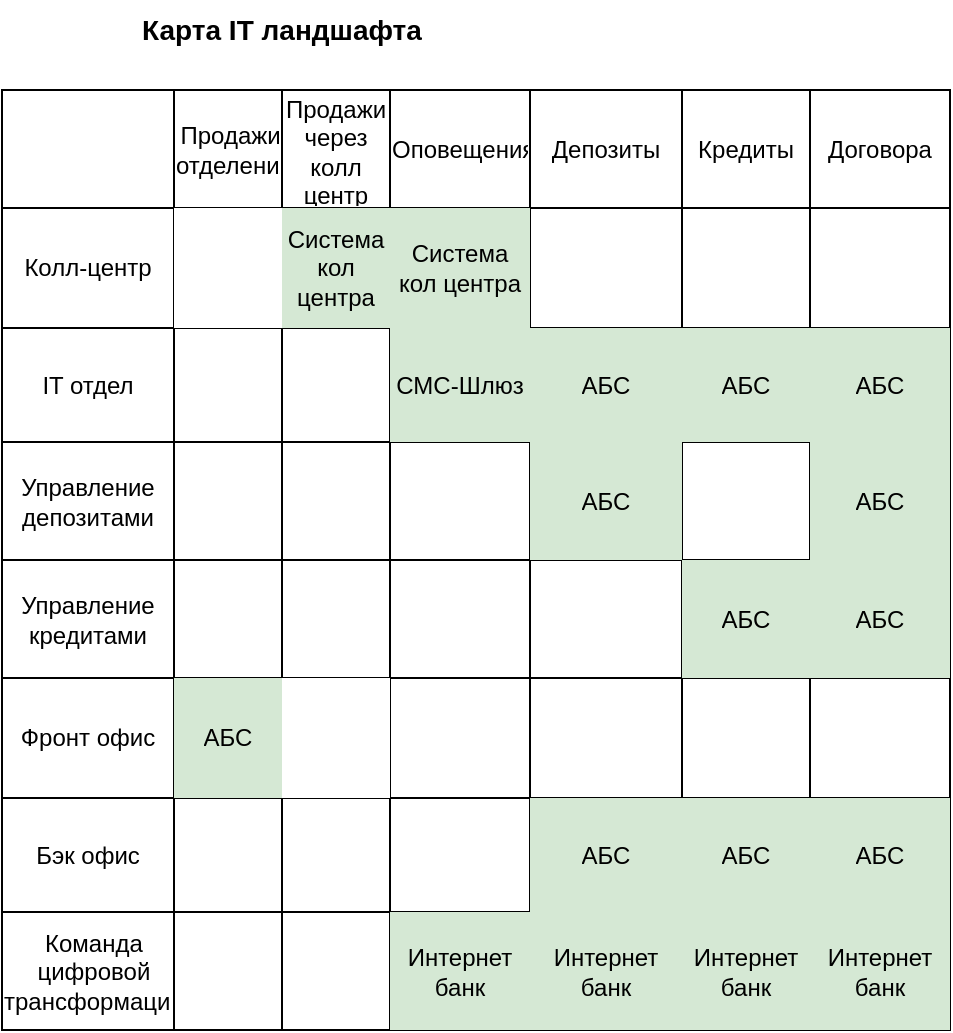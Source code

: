 <mxfile version="27.0.5">
  <diagram name="Схема интеграции" id="joljWPML61g3DUGNrLvl">
    <mxGraphModel dx="1213" dy="828" grid="1" gridSize="10" guides="1" tooltips="1" connect="1" arrows="1" fold="1" page="1" pageScale="1" pageWidth="827" pageHeight="1169" math="0" shadow="0">
      <root>
        <mxCell id="0" />
        <mxCell id="1" parent="0" />
        <mxCell id="o7a6WKUjt4OSrQSUETij-34" value="" style="shape=table;startSize=0;container=1;collapsible=0;childLayout=tableLayout;" parent="1" vertex="1">
          <mxGeometry x="170" y="115" width="474" height="470" as="geometry" />
        </mxCell>
        <mxCell id="o7a6WKUjt4OSrQSUETij-35" value="" style="shape=tableRow;horizontal=0;startSize=0;swimlaneHead=0;swimlaneBody=0;strokeColor=inherit;top=0;left=0;bottom=0;right=0;collapsible=0;dropTarget=0;fillColor=none;points=[[0,0.5],[1,0.5]];portConstraint=eastwest;" parent="o7a6WKUjt4OSrQSUETij-34" vertex="1">
          <mxGeometry width="474" height="59" as="geometry" />
        </mxCell>
        <mxCell id="o7a6WKUjt4OSrQSUETij-36" value="" style="shape=partialRectangle;html=1;whiteSpace=wrap;connectable=0;strokeColor=inherit;overflow=hidden;fillColor=none;top=0;left=0;bottom=0;right=0;pointerEvents=1;" parent="o7a6WKUjt4OSrQSUETij-35" vertex="1">
          <mxGeometry width="86" height="59" as="geometry">
            <mxRectangle width="86" height="59" as="alternateBounds" />
          </mxGeometry>
        </mxCell>
        <mxCell id="sP7LHB1IoQhktBMtYX6O-1" value="Продажи в отделениях" style="shape=partialRectangle;html=1;whiteSpace=wrap;connectable=0;strokeColor=inherit;overflow=hidden;fillColor=none;top=0;left=0;bottom=0;right=0;pointerEvents=1;" parent="o7a6WKUjt4OSrQSUETij-35" vertex="1">
          <mxGeometry x="86" width="54" height="59" as="geometry">
            <mxRectangle width="54" height="59" as="alternateBounds" />
          </mxGeometry>
        </mxCell>
        <mxCell id="o7a6WKUjt4OSrQSUETij-37" value="Продажи через колл центр" style="shape=partialRectangle;html=1;whiteSpace=wrap;connectable=0;strokeColor=inherit;overflow=hidden;fillColor=none;top=0;left=0;bottom=0;right=0;pointerEvents=1;" parent="o7a6WKUjt4OSrQSUETij-35" vertex="1">
          <mxGeometry x="140" width="54" height="59" as="geometry">
            <mxRectangle width="54" height="59" as="alternateBounds" />
          </mxGeometry>
        </mxCell>
        <mxCell id="o7a6WKUjt4OSrQSUETij-38" value="Оповещения" style="shape=partialRectangle;html=1;whiteSpace=wrap;connectable=0;strokeColor=inherit;overflow=hidden;fillColor=none;top=0;left=0;bottom=0;right=0;pointerEvents=1;" parent="o7a6WKUjt4OSrQSUETij-35" vertex="1">
          <mxGeometry x="194" width="70" height="59" as="geometry">
            <mxRectangle width="70" height="59" as="alternateBounds" />
          </mxGeometry>
        </mxCell>
        <mxCell id="o7a6WKUjt4OSrQSUETij-39" value="Депозиты" style="shape=partialRectangle;html=1;whiteSpace=wrap;connectable=0;strokeColor=inherit;overflow=hidden;fillColor=none;top=0;left=0;bottom=0;right=0;pointerEvents=1;" parent="o7a6WKUjt4OSrQSUETij-35" vertex="1">
          <mxGeometry x="264" width="76" height="59" as="geometry">
            <mxRectangle width="76" height="59" as="alternateBounds" />
          </mxGeometry>
        </mxCell>
        <mxCell id="o7a6WKUjt4OSrQSUETij-40" value="Кредиты" style="shape=partialRectangle;html=1;whiteSpace=wrap;connectable=0;strokeColor=inherit;overflow=hidden;fillColor=none;top=0;left=0;bottom=0;right=0;pointerEvents=1;" parent="o7a6WKUjt4OSrQSUETij-35" vertex="1">
          <mxGeometry x="340" width="64" height="59" as="geometry">
            <mxRectangle width="64" height="59" as="alternateBounds" />
          </mxGeometry>
        </mxCell>
        <mxCell id="o7a6WKUjt4OSrQSUETij-41" value="Договора" style="shape=partialRectangle;html=1;whiteSpace=wrap;connectable=0;strokeColor=inherit;overflow=hidden;fillColor=none;top=0;left=0;bottom=0;right=0;pointerEvents=1;" parent="o7a6WKUjt4OSrQSUETij-35" vertex="1">
          <mxGeometry x="404" width="70" height="59" as="geometry">
            <mxRectangle width="70" height="59" as="alternateBounds" />
          </mxGeometry>
        </mxCell>
        <mxCell id="o7a6WKUjt4OSrQSUETij-42" value="" style="shape=tableRow;horizontal=0;startSize=0;swimlaneHead=0;swimlaneBody=0;strokeColor=inherit;top=0;left=0;bottom=0;right=0;collapsible=0;dropTarget=0;fillColor=none;points=[[0,0.5],[1,0.5]];portConstraint=eastwest;" parent="o7a6WKUjt4OSrQSUETij-34" vertex="1">
          <mxGeometry y="59" width="474" height="60" as="geometry" />
        </mxCell>
        <mxCell id="o7a6WKUjt4OSrQSUETij-43" value="Колл-центр" style="shape=partialRectangle;html=1;whiteSpace=wrap;connectable=0;strokeColor=inherit;overflow=hidden;fillColor=none;top=0;left=0;bottom=0;right=0;pointerEvents=1;" parent="o7a6WKUjt4OSrQSUETij-42" vertex="1">
          <mxGeometry width="86" height="60" as="geometry">
            <mxRectangle width="86" height="60" as="alternateBounds" />
          </mxGeometry>
        </mxCell>
        <mxCell id="sP7LHB1IoQhktBMtYX6O-2" style="shape=partialRectangle;html=1;whiteSpace=wrap;connectable=0;overflow=hidden;top=0;left=0;bottom=0;right=0;pointerEvents=1;" parent="o7a6WKUjt4OSrQSUETij-42" vertex="1">
          <mxGeometry x="86" width="54" height="60" as="geometry">
            <mxRectangle width="54" height="60" as="alternateBounds" />
          </mxGeometry>
        </mxCell>
        <mxCell id="o7a6WKUjt4OSrQSUETij-44" value="Система кол центра" style="shape=partialRectangle;html=1;whiteSpace=wrap;connectable=0;strokeColor=#82b366;overflow=hidden;fillColor=#d5e8d4;top=0;left=0;bottom=0;right=0;pointerEvents=1;" parent="o7a6WKUjt4OSrQSUETij-42" vertex="1">
          <mxGeometry x="140" width="54" height="60" as="geometry">
            <mxRectangle width="54" height="60" as="alternateBounds" />
          </mxGeometry>
        </mxCell>
        <mxCell id="o7a6WKUjt4OSrQSUETij-45" value="Система кол центра" style="shape=partialRectangle;html=1;whiteSpace=wrap;connectable=0;strokeColor=#82b366;overflow=hidden;fillColor=#d5e8d4;top=0;left=0;bottom=0;right=0;pointerEvents=1;" parent="o7a6WKUjt4OSrQSUETij-42" vertex="1">
          <mxGeometry x="194" width="70" height="60" as="geometry">
            <mxRectangle width="70" height="60" as="alternateBounds" />
          </mxGeometry>
        </mxCell>
        <mxCell id="o7a6WKUjt4OSrQSUETij-46" value="" style="shape=partialRectangle;html=1;whiteSpace=wrap;connectable=0;strokeColor=inherit;overflow=hidden;fillColor=none;top=0;left=0;bottom=0;right=0;pointerEvents=1;" parent="o7a6WKUjt4OSrQSUETij-42" vertex="1">
          <mxGeometry x="264" width="76" height="60" as="geometry">
            <mxRectangle width="76" height="60" as="alternateBounds" />
          </mxGeometry>
        </mxCell>
        <mxCell id="o7a6WKUjt4OSrQSUETij-47" value="" style="shape=partialRectangle;html=1;whiteSpace=wrap;connectable=0;strokeColor=inherit;overflow=hidden;fillColor=none;top=0;left=0;bottom=0;right=0;pointerEvents=1;" parent="o7a6WKUjt4OSrQSUETij-42" vertex="1">
          <mxGeometry x="340" width="64" height="60" as="geometry">
            <mxRectangle width="64" height="60" as="alternateBounds" />
          </mxGeometry>
        </mxCell>
        <mxCell id="o7a6WKUjt4OSrQSUETij-48" value="" style="shape=partialRectangle;html=1;whiteSpace=wrap;connectable=0;strokeColor=inherit;overflow=hidden;fillColor=none;top=0;left=0;bottom=0;right=0;pointerEvents=1;" parent="o7a6WKUjt4OSrQSUETij-42" vertex="1">
          <mxGeometry x="404" width="70" height="60" as="geometry">
            <mxRectangle width="70" height="60" as="alternateBounds" />
          </mxGeometry>
        </mxCell>
        <mxCell id="o7a6WKUjt4OSrQSUETij-49" value="" style="shape=tableRow;horizontal=0;startSize=0;swimlaneHead=0;swimlaneBody=0;strokeColor=inherit;top=0;left=0;bottom=0;right=0;collapsible=0;dropTarget=0;fillColor=none;points=[[0,0.5],[1,0.5]];portConstraint=eastwest;" parent="o7a6WKUjt4OSrQSUETij-34" vertex="1">
          <mxGeometry y="119" width="474" height="57" as="geometry" />
        </mxCell>
        <mxCell id="o7a6WKUjt4OSrQSUETij-50" value="IT отдел" style="shape=partialRectangle;html=1;whiteSpace=wrap;connectable=0;strokeColor=inherit;overflow=hidden;fillColor=none;top=0;left=0;bottom=0;right=0;pointerEvents=1;" parent="o7a6WKUjt4OSrQSUETij-49" vertex="1">
          <mxGeometry width="86" height="57" as="geometry">
            <mxRectangle width="86" height="57" as="alternateBounds" />
          </mxGeometry>
        </mxCell>
        <mxCell id="sP7LHB1IoQhktBMtYX6O-3" style="shape=partialRectangle;html=1;whiteSpace=wrap;connectable=0;strokeColor=inherit;overflow=hidden;fillColor=none;top=0;left=0;bottom=0;right=0;pointerEvents=1;" parent="o7a6WKUjt4OSrQSUETij-49" vertex="1">
          <mxGeometry x="86" width="54" height="57" as="geometry">
            <mxRectangle width="54" height="57" as="alternateBounds" />
          </mxGeometry>
        </mxCell>
        <mxCell id="o7a6WKUjt4OSrQSUETij-51" value="" style="shape=partialRectangle;html=1;whiteSpace=wrap;connectable=0;strokeColor=inherit;overflow=hidden;fillColor=none;top=0;left=0;bottom=0;right=0;pointerEvents=1;" parent="o7a6WKUjt4OSrQSUETij-49" vertex="1">
          <mxGeometry x="140" width="54" height="57" as="geometry">
            <mxRectangle width="54" height="57" as="alternateBounds" />
          </mxGeometry>
        </mxCell>
        <mxCell id="o7a6WKUjt4OSrQSUETij-52" value="СМС-Шлюз" style="shape=partialRectangle;html=1;whiteSpace=wrap;connectable=0;strokeColor=#82b366;overflow=hidden;fillColor=#d5e8d4;top=0;left=0;bottom=0;right=0;pointerEvents=1;" parent="o7a6WKUjt4OSrQSUETij-49" vertex="1">
          <mxGeometry x="194" width="70" height="57" as="geometry">
            <mxRectangle width="70" height="57" as="alternateBounds" />
          </mxGeometry>
        </mxCell>
        <mxCell id="o7a6WKUjt4OSrQSUETij-53" value="АБС" style="shape=partialRectangle;html=1;whiteSpace=wrap;connectable=0;strokeColor=#82b366;overflow=hidden;fillColor=#d5e8d4;top=0;left=0;bottom=0;right=0;pointerEvents=1;" parent="o7a6WKUjt4OSrQSUETij-49" vertex="1">
          <mxGeometry x="264" width="76" height="57" as="geometry">
            <mxRectangle width="76" height="57" as="alternateBounds" />
          </mxGeometry>
        </mxCell>
        <mxCell id="o7a6WKUjt4OSrQSUETij-54" value="АБС" style="shape=partialRectangle;html=1;whiteSpace=wrap;connectable=0;strokeColor=#82b366;overflow=hidden;fillColor=#d5e8d4;top=0;left=0;bottom=0;right=0;pointerEvents=1;" parent="o7a6WKUjt4OSrQSUETij-49" vertex="1">
          <mxGeometry x="340" width="64" height="57" as="geometry">
            <mxRectangle width="64" height="57" as="alternateBounds" />
          </mxGeometry>
        </mxCell>
        <mxCell id="o7a6WKUjt4OSrQSUETij-55" value="АБС" style="shape=partialRectangle;html=1;whiteSpace=wrap;connectable=0;strokeColor=#82b366;overflow=hidden;fillColor=#d5e8d4;top=0;left=0;bottom=0;right=0;pointerEvents=1;" parent="o7a6WKUjt4OSrQSUETij-49" vertex="1">
          <mxGeometry x="404" width="70" height="57" as="geometry">
            <mxRectangle width="70" height="57" as="alternateBounds" />
          </mxGeometry>
        </mxCell>
        <mxCell id="o7a6WKUjt4OSrQSUETij-56" value="" style="shape=tableRow;horizontal=0;startSize=0;swimlaneHead=0;swimlaneBody=0;strokeColor=inherit;top=0;left=0;bottom=0;right=0;collapsible=0;dropTarget=0;fillColor=none;points=[[0,0.5],[1,0.5]];portConstraint=eastwest;" parent="o7a6WKUjt4OSrQSUETij-34" vertex="1">
          <mxGeometry y="176" width="474" height="59" as="geometry" />
        </mxCell>
        <mxCell id="o7a6WKUjt4OSrQSUETij-57" value="Управление депозитами" style="shape=partialRectangle;html=1;whiteSpace=wrap;connectable=0;strokeColor=inherit;overflow=hidden;fillColor=none;top=0;left=0;bottom=0;right=0;pointerEvents=1;" parent="o7a6WKUjt4OSrQSUETij-56" vertex="1">
          <mxGeometry width="86" height="59" as="geometry">
            <mxRectangle width="86" height="59" as="alternateBounds" />
          </mxGeometry>
        </mxCell>
        <mxCell id="sP7LHB1IoQhktBMtYX6O-4" style="shape=partialRectangle;html=1;whiteSpace=wrap;connectable=0;strokeColor=inherit;overflow=hidden;fillColor=none;top=0;left=0;bottom=0;right=0;pointerEvents=1;" parent="o7a6WKUjt4OSrQSUETij-56" vertex="1">
          <mxGeometry x="86" width="54" height="59" as="geometry">
            <mxRectangle width="54" height="59" as="alternateBounds" />
          </mxGeometry>
        </mxCell>
        <mxCell id="o7a6WKUjt4OSrQSUETij-58" value="" style="shape=partialRectangle;html=1;whiteSpace=wrap;connectable=0;strokeColor=inherit;overflow=hidden;fillColor=none;top=0;left=0;bottom=0;right=0;pointerEvents=1;" parent="o7a6WKUjt4OSrQSUETij-56" vertex="1">
          <mxGeometry x="140" width="54" height="59" as="geometry">
            <mxRectangle width="54" height="59" as="alternateBounds" />
          </mxGeometry>
        </mxCell>
        <mxCell id="o7a6WKUjt4OSrQSUETij-59" value="" style="shape=partialRectangle;html=1;whiteSpace=wrap;connectable=0;strokeColor=inherit;overflow=hidden;fillColor=none;top=0;left=0;bottom=0;right=0;pointerEvents=1;" parent="o7a6WKUjt4OSrQSUETij-56" vertex="1">
          <mxGeometry x="194" width="70" height="59" as="geometry">
            <mxRectangle width="70" height="59" as="alternateBounds" />
          </mxGeometry>
        </mxCell>
        <mxCell id="o7a6WKUjt4OSrQSUETij-60" value="АБС" style="shape=partialRectangle;html=1;whiteSpace=wrap;connectable=0;strokeColor=#82b366;overflow=hidden;fillColor=#d5e8d4;top=0;left=0;bottom=0;right=0;pointerEvents=1;" parent="o7a6WKUjt4OSrQSUETij-56" vertex="1">
          <mxGeometry x="264" width="76" height="59" as="geometry">
            <mxRectangle width="76" height="59" as="alternateBounds" />
          </mxGeometry>
        </mxCell>
        <mxCell id="o7a6WKUjt4OSrQSUETij-61" value="" style="shape=partialRectangle;html=1;whiteSpace=wrap;connectable=0;strokeColor=inherit;overflow=hidden;fillColor=none;top=0;left=0;bottom=0;right=0;pointerEvents=1;" parent="o7a6WKUjt4OSrQSUETij-56" vertex="1">
          <mxGeometry x="340" width="64" height="59" as="geometry">
            <mxRectangle width="64" height="59" as="alternateBounds" />
          </mxGeometry>
        </mxCell>
        <mxCell id="o7a6WKUjt4OSrQSUETij-62" value="АБС" style="shape=partialRectangle;html=1;whiteSpace=wrap;connectable=0;strokeColor=#82b366;overflow=hidden;fillColor=#d5e8d4;top=0;left=0;bottom=0;right=0;pointerEvents=1;" parent="o7a6WKUjt4OSrQSUETij-56" vertex="1">
          <mxGeometry x="404" width="70" height="59" as="geometry">
            <mxRectangle width="70" height="59" as="alternateBounds" />
          </mxGeometry>
        </mxCell>
        <mxCell id="o7a6WKUjt4OSrQSUETij-63" value="" style="shape=tableRow;horizontal=0;startSize=0;swimlaneHead=0;swimlaneBody=0;strokeColor=inherit;top=0;left=0;bottom=0;right=0;collapsible=0;dropTarget=0;fillColor=none;points=[[0,0.5],[1,0.5]];portConstraint=eastwest;" parent="o7a6WKUjt4OSrQSUETij-34" vertex="1">
          <mxGeometry y="235" width="474" height="59" as="geometry" />
        </mxCell>
        <mxCell id="o7a6WKUjt4OSrQSUETij-64" value="Управление кредитами" style="shape=partialRectangle;html=1;whiteSpace=wrap;connectable=0;strokeColor=inherit;overflow=hidden;fillColor=none;top=0;left=0;bottom=0;right=0;pointerEvents=1;" parent="o7a6WKUjt4OSrQSUETij-63" vertex="1">
          <mxGeometry width="86" height="59" as="geometry">
            <mxRectangle width="86" height="59" as="alternateBounds" />
          </mxGeometry>
        </mxCell>
        <mxCell id="sP7LHB1IoQhktBMtYX6O-5" style="shape=partialRectangle;html=1;whiteSpace=wrap;connectable=0;strokeColor=inherit;overflow=hidden;fillColor=none;top=0;left=0;bottom=0;right=0;pointerEvents=1;" parent="o7a6WKUjt4OSrQSUETij-63" vertex="1">
          <mxGeometry x="86" width="54" height="59" as="geometry">
            <mxRectangle width="54" height="59" as="alternateBounds" />
          </mxGeometry>
        </mxCell>
        <mxCell id="o7a6WKUjt4OSrQSUETij-65" value="" style="shape=partialRectangle;html=1;whiteSpace=wrap;connectable=0;strokeColor=inherit;overflow=hidden;fillColor=none;top=0;left=0;bottom=0;right=0;pointerEvents=1;" parent="o7a6WKUjt4OSrQSUETij-63" vertex="1">
          <mxGeometry x="140" width="54" height="59" as="geometry">
            <mxRectangle width="54" height="59" as="alternateBounds" />
          </mxGeometry>
        </mxCell>
        <mxCell id="o7a6WKUjt4OSrQSUETij-66" value="" style="shape=partialRectangle;html=1;whiteSpace=wrap;connectable=0;strokeColor=inherit;overflow=hidden;fillColor=none;top=0;left=0;bottom=0;right=0;pointerEvents=1;" parent="o7a6WKUjt4OSrQSUETij-63" vertex="1">
          <mxGeometry x="194" width="70" height="59" as="geometry">
            <mxRectangle width="70" height="59" as="alternateBounds" />
          </mxGeometry>
        </mxCell>
        <mxCell id="o7a6WKUjt4OSrQSUETij-67" value="" style="shape=partialRectangle;html=1;whiteSpace=wrap;connectable=0;strokeColor=inherit;overflow=hidden;fillColor=none;top=0;left=0;bottom=0;right=0;pointerEvents=1;" parent="o7a6WKUjt4OSrQSUETij-63" vertex="1">
          <mxGeometry x="264" width="76" height="59" as="geometry">
            <mxRectangle width="76" height="59" as="alternateBounds" />
          </mxGeometry>
        </mxCell>
        <mxCell id="o7a6WKUjt4OSrQSUETij-68" value="АБС" style="shape=partialRectangle;html=1;whiteSpace=wrap;connectable=0;strokeColor=#82b366;overflow=hidden;fillColor=#d5e8d4;top=0;left=0;bottom=0;right=0;pointerEvents=1;" parent="o7a6WKUjt4OSrQSUETij-63" vertex="1">
          <mxGeometry x="340" width="64" height="59" as="geometry">
            <mxRectangle width="64" height="59" as="alternateBounds" />
          </mxGeometry>
        </mxCell>
        <mxCell id="o7a6WKUjt4OSrQSUETij-69" value="АБС" style="shape=partialRectangle;html=1;whiteSpace=wrap;connectable=0;strokeColor=#82b366;overflow=hidden;fillColor=#d5e8d4;top=0;left=0;bottom=0;right=0;pointerEvents=1;" parent="o7a6WKUjt4OSrQSUETij-63" vertex="1">
          <mxGeometry x="404" width="70" height="59" as="geometry">
            <mxRectangle width="70" height="59" as="alternateBounds" />
          </mxGeometry>
        </mxCell>
        <mxCell id="o7a6WKUjt4OSrQSUETij-70" value="" style="shape=tableRow;horizontal=0;startSize=0;swimlaneHead=0;swimlaneBody=0;strokeColor=inherit;top=0;left=0;bottom=0;right=0;collapsible=0;dropTarget=0;fillColor=none;points=[[0,0.5],[1,0.5]];portConstraint=eastwest;" parent="o7a6WKUjt4OSrQSUETij-34" vertex="1">
          <mxGeometry y="294" width="474" height="60" as="geometry" />
        </mxCell>
        <mxCell id="o7a6WKUjt4OSrQSUETij-71" value="Фронт офис" style="shape=partialRectangle;html=1;whiteSpace=wrap;connectable=0;strokeColor=inherit;overflow=hidden;fillColor=none;top=0;left=0;bottom=0;right=0;pointerEvents=1;" parent="o7a6WKUjt4OSrQSUETij-70" vertex="1">
          <mxGeometry width="86" height="60" as="geometry">
            <mxRectangle width="86" height="60" as="alternateBounds" />
          </mxGeometry>
        </mxCell>
        <mxCell id="sP7LHB1IoQhktBMtYX6O-6" value="АБС" style="shape=partialRectangle;html=1;whiteSpace=wrap;connectable=0;strokeColor=#82b366;overflow=hidden;fillColor=#d5e8d4;top=0;left=0;bottom=0;right=0;pointerEvents=1;" parent="o7a6WKUjt4OSrQSUETij-70" vertex="1">
          <mxGeometry x="86" width="54" height="60" as="geometry">
            <mxRectangle width="54" height="60" as="alternateBounds" />
          </mxGeometry>
        </mxCell>
        <mxCell id="o7a6WKUjt4OSrQSUETij-72" value="" style="shape=partialRectangle;html=1;whiteSpace=wrap;connectable=0;overflow=hidden;top=0;left=0;bottom=0;right=0;pointerEvents=1;" parent="o7a6WKUjt4OSrQSUETij-70" vertex="1">
          <mxGeometry x="140" width="54" height="60" as="geometry">
            <mxRectangle width="54" height="60" as="alternateBounds" />
          </mxGeometry>
        </mxCell>
        <mxCell id="o7a6WKUjt4OSrQSUETij-73" value="" style="shape=partialRectangle;html=1;whiteSpace=wrap;connectable=0;strokeColor=inherit;overflow=hidden;fillColor=none;top=0;left=0;bottom=0;right=0;pointerEvents=1;" parent="o7a6WKUjt4OSrQSUETij-70" vertex="1">
          <mxGeometry x="194" width="70" height="60" as="geometry">
            <mxRectangle width="70" height="60" as="alternateBounds" />
          </mxGeometry>
        </mxCell>
        <mxCell id="o7a6WKUjt4OSrQSUETij-74" value="" style="shape=partialRectangle;html=1;whiteSpace=wrap;connectable=0;strokeColor=inherit;overflow=hidden;fillColor=none;top=0;left=0;bottom=0;right=0;pointerEvents=1;" parent="o7a6WKUjt4OSrQSUETij-70" vertex="1">
          <mxGeometry x="264" width="76" height="60" as="geometry">
            <mxRectangle width="76" height="60" as="alternateBounds" />
          </mxGeometry>
        </mxCell>
        <mxCell id="o7a6WKUjt4OSrQSUETij-75" value="" style="shape=partialRectangle;html=1;whiteSpace=wrap;connectable=0;strokeColor=inherit;overflow=hidden;fillColor=none;top=0;left=0;bottom=0;right=0;pointerEvents=1;" parent="o7a6WKUjt4OSrQSUETij-70" vertex="1">
          <mxGeometry x="340" width="64" height="60" as="geometry">
            <mxRectangle width="64" height="60" as="alternateBounds" />
          </mxGeometry>
        </mxCell>
        <mxCell id="o7a6WKUjt4OSrQSUETij-76" value="" style="shape=partialRectangle;html=1;whiteSpace=wrap;connectable=0;strokeColor=inherit;overflow=hidden;fillColor=none;top=0;left=0;bottom=0;right=0;pointerEvents=1;" parent="o7a6WKUjt4OSrQSUETij-70" vertex="1">
          <mxGeometry x="404" width="70" height="60" as="geometry">
            <mxRectangle width="70" height="60" as="alternateBounds" />
          </mxGeometry>
        </mxCell>
        <mxCell id="o7a6WKUjt4OSrQSUETij-77" value="" style="shape=tableRow;horizontal=0;startSize=0;swimlaneHead=0;swimlaneBody=0;strokeColor=inherit;top=0;left=0;bottom=0;right=0;collapsible=0;dropTarget=0;fillColor=none;points=[[0,0.5],[1,0.5]];portConstraint=eastwest;" parent="o7a6WKUjt4OSrQSUETij-34" vertex="1">
          <mxGeometry y="354" width="474" height="57" as="geometry" />
        </mxCell>
        <mxCell id="o7a6WKUjt4OSrQSUETij-78" value="Бэк офис" style="shape=partialRectangle;html=1;whiteSpace=wrap;connectable=0;strokeColor=inherit;overflow=hidden;fillColor=none;top=0;left=0;bottom=0;right=0;pointerEvents=1;" parent="o7a6WKUjt4OSrQSUETij-77" vertex="1">
          <mxGeometry width="86" height="57" as="geometry">
            <mxRectangle width="86" height="57" as="alternateBounds" />
          </mxGeometry>
        </mxCell>
        <mxCell id="sP7LHB1IoQhktBMtYX6O-7" style="shape=partialRectangle;html=1;whiteSpace=wrap;connectable=0;strokeColor=inherit;overflow=hidden;fillColor=none;top=0;left=0;bottom=0;right=0;pointerEvents=1;" parent="o7a6WKUjt4OSrQSUETij-77" vertex="1">
          <mxGeometry x="86" width="54" height="57" as="geometry">
            <mxRectangle width="54" height="57" as="alternateBounds" />
          </mxGeometry>
        </mxCell>
        <mxCell id="o7a6WKUjt4OSrQSUETij-79" value="" style="shape=partialRectangle;html=1;whiteSpace=wrap;connectable=0;strokeColor=inherit;overflow=hidden;fillColor=none;top=0;left=0;bottom=0;right=0;pointerEvents=1;" parent="o7a6WKUjt4OSrQSUETij-77" vertex="1">
          <mxGeometry x="140" width="54" height="57" as="geometry">
            <mxRectangle width="54" height="57" as="alternateBounds" />
          </mxGeometry>
        </mxCell>
        <mxCell id="o7a6WKUjt4OSrQSUETij-80" value="" style="shape=partialRectangle;html=1;whiteSpace=wrap;connectable=0;strokeColor=inherit;overflow=hidden;fillColor=none;top=0;left=0;bottom=0;right=0;pointerEvents=1;" parent="o7a6WKUjt4OSrQSUETij-77" vertex="1">
          <mxGeometry x="194" width="70" height="57" as="geometry">
            <mxRectangle width="70" height="57" as="alternateBounds" />
          </mxGeometry>
        </mxCell>
        <mxCell id="o7a6WKUjt4OSrQSUETij-81" value="АБС" style="shape=partialRectangle;html=1;whiteSpace=wrap;connectable=0;strokeColor=#82b366;overflow=hidden;fillColor=#d5e8d4;top=0;left=0;bottom=0;right=0;pointerEvents=1;" parent="o7a6WKUjt4OSrQSUETij-77" vertex="1">
          <mxGeometry x="264" width="76" height="57" as="geometry">
            <mxRectangle width="76" height="57" as="alternateBounds" />
          </mxGeometry>
        </mxCell>
        <mxCell id="o7a6WKUjt4OSrQSUETij-82" value="АБС" style="shape=partialRectangle;html=1;whiteSpace=wrap;connectable=0;strokeColor=#82b366;overflow=hidden;fillColor=#d5e8d4;top=0;left=0;bottom=0;right=0;pointerEvents=1;" parent="o7a6WKUjt4OSrQSUETij-77" vertex="1">
          <mxGeometry x="340" width="64" height="57" as="geometry">
            <mxRectangle width="64" height="57" as="alternateBounds" />
          </mxGeometry>
        </mxCell>
        <mxCell id="o7a6WKUjt4OSrQSUETij-83" value="АБС" style="shape=partialRectangle;html=1;whiteSpace=wrap;connectable=0;strokeColor=#82b366;overflow=hidden;fillColor=#d5e8d4;top=0;left=0;bottom=0;right=0;pointerEvents=1;" parent="o7a6WKUjt4OSrQSUETij-77" vertex="1">
          <mxGeometry x="404" width="70" height="57" as="geometry">
            <mxRectangle width="70" height="57" as="alternateBounds" />
          </mxGeometry>
        </mxCell>
        <mxCell id="o7a6WKUjt4OSrQSUETij-84" value="" style="shape=tableRow;horizontal=0;startSize=0;swimlaneHead=0;swimlaneBody=0;strokeColor=inherit;top=0;left=0;bottom=0;right=0;collapsible=0;dropTarget=0;fillColor=none;points=[[0,0.5],[1,0.5]];portConstraint=eastwest;" parent="o7a6WKUjt4OSrQSUETij-34" vertex="1">
          <mxGeometry y="411" width="474" height="59" as="geometry" />
        </mxCell>
        <mxCell id="o7a6WKUjt4OSrQSUETij-85" value="Команда цифровой трансформации" style="shape=partialRectangle;html=1;whiteSpace=wrap;connectable=0;strokeColor=inherit;overflow=hidden;fillColor=none;top=0;left=0;bottom=0;right=0;pointerEvents=1;" parent="o7a6WKUjt4OSrQSUETij-84" vertex="1">
          <mxGeometry width="86" height="59" as="geometry">
            <mxRectangle width="86" height="59" as="alternateBounds" />
          </mxGeometry>
        </mxCell>
        <mxCell id="sP7LHB1IoQhktBMtYX6O-8" style="shape=partialRectangle;html=1;whiteSpace=wrap;connectable=0;strokeColor=inherit;overflow=hidden;fillColor=none;top=0;left=0;bottom=0;right=0;pointerEvents=1;" parent="o7a6WKUjt4OSrQSUETij-84" vertex="1">
          <mxGeometry x="86" width="54" height="59" as="geometry">
            <mxRectangle width="54" height="59" as="alternateBounds" />
          </mxGeometry>
        </mxCell>
        <mxCell id="o7a6WKUjt4OSrQSUETij-86" value="" style="shape=partialRectangle;html=1;whiteSpace=wrap;connectable=0;strokeColor=inherit;overflow=hidden;fillColor=none;top=0;left=0;bottom=0;right=0;pointerEvents=1;" parent="o7a6WKUjt4OSrQSUETij-84" vertex="1">
          <mxGeometry x="140" width="54" height="59" as="geometry">
            <mxRectangle width="54" height="59" as="alternateBounds" />
          </mxGeometry>
        </mxCell>
        <mxCell id="o7a6WKUjt4OSrQSUETij-87" value="Интернет банк" style="shape=partialRectangle;html=1;whiteSpace=wrap;connectable=0;strokeColor=#82b366;overflow=hidden;fillColor=#d5e8d4;top=0;left=0;bottom=0;right=0;pointerEvents=1;" parent="o7a6WKUjt4OSrQSUETij-84" vertex="1">
          <mxGeometry x="194" width="70" height="59" as="geometry">
            <mxRectangle width="70" height="59" as="alternateBounds" />
          </mxGeometry>
        </mxCell>
        <mxCell id="o7a6WKUjt4OSrQSUETij-88" value="Интернет банк" style="shape=partialRectangle;html=1;whiteSpace=wrap;connectable=0;strokeColor=#82b366;overflow=hidden;fillColor=#d5e8d4;top=0;left=0;bottom=0;right=0;pointerEvents=1;" parent="o7a6WKUjt4OSrQSUETij-84" vertex="1">
          <mxGeometry x="264" width="76" height="59" as="geometry">
            <mxRectangle width="76" height="59" as="alternateBounds" />
          </mxGeometry>
        </mxCell>
        <mxCell id="o7a6WKUjt4OSrQSUETij-89" value="Интернет банк" style="shape=partialRectangle;html=1;whiteSpace=wrap;connectable=0;strokeColor=#82b366;overflow=hidden;fillColor=#d5e8d4;top=0;left=0;bottom=0;right=0;pointerEvents=1;" parent="o7a6WKUjt4OSrQSUETij-84" vertex="1">
          <mxGeometry x="340" width="64" height="59" as="geometry">
            <mxRectangle width="64" height="59" as="alternateBounds" />
          </mxGeometry>
        </mxCell>
        <mxCell id="o7a6WKUjt4OSrQSUETij-90" value="Интернет банк" style="shape=partialRectangle;html=1;whiteSpace=wrap;connectable=0;strokeColor=#82b366;overflow=hidden;fillColor=#d5e8d4;top=0;left=0;bottom=0;right=0;pointerEvents=1;" parent="o7a6WKUjt4OSrQSUETij-84" vertex="1">
          <mxGeometry x="404" width="70" height="59" as="geometry">
            <mxRectangle width="70" height="59" as="alternateBounds" />
          </mxGeometry>
        </mxCell>
        <mxCell id="o7a6WKUjt4OSrQSUETij-91" value="Карта IT ландшафта" style="text;html=1;align=center;verticalAlign=middle;whiteSpace=wrap;rounded=0;fontStyle=1;fontSize=14;" parent="1" vertex="1">
          <mxGeometry x="230" y="70" width="160" height="30" as="geometry" />
        </mxCell>
      </root>
    </mxGraphModel>
  </diagram>
</mxfile>
